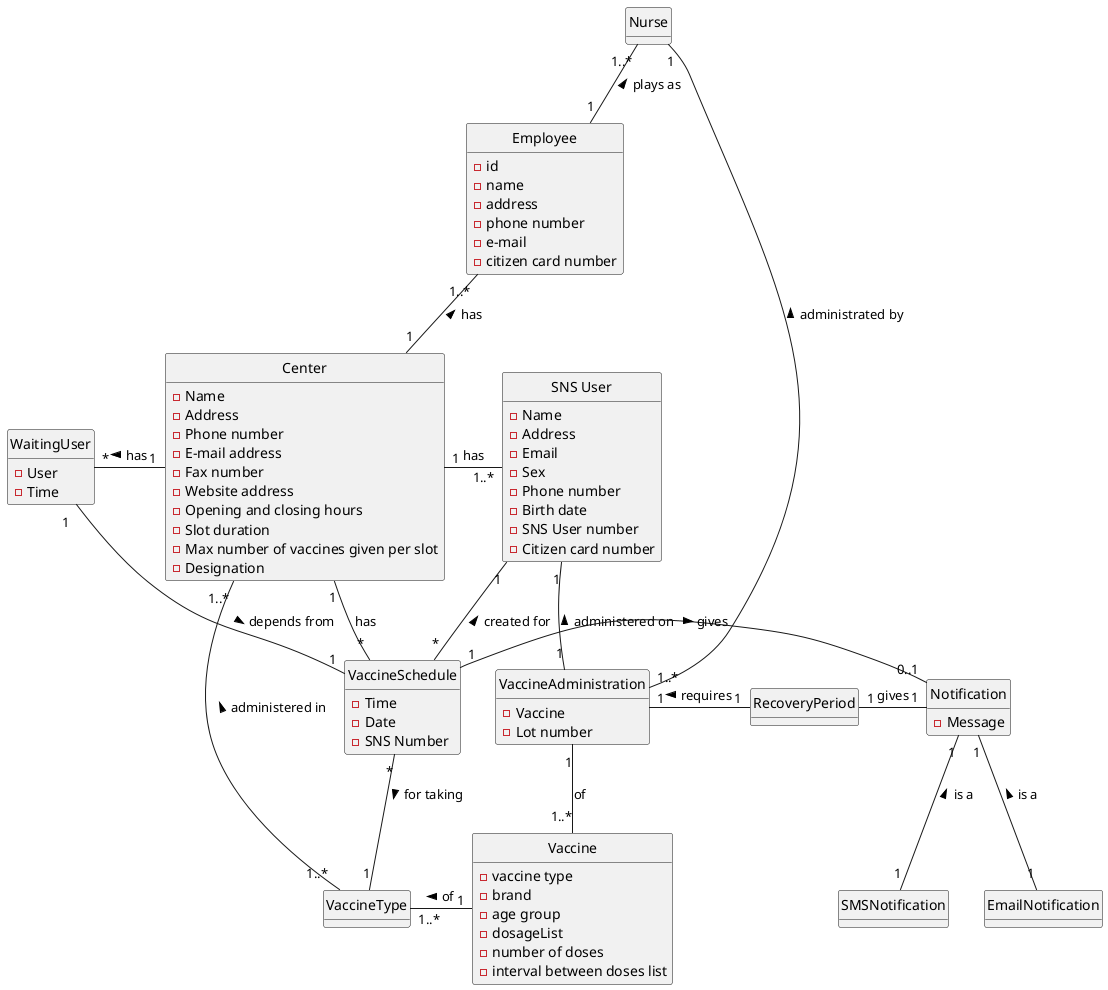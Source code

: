 @startuml
'https://plantuml.com/class-diagram

hide methods
hide circle

class WaitingUser{
-User
-Time
}

class Center{

-Name
-Address
-Phone number
-E-mail address
-Fax number
-Website address
-Opening and closing hours
-Slot duration
-Max number of vaccines given per slot
}

class VaccineSchedule{
- Time
- Date
- SNS Number
}

class Nurse{
}

class "SNS User"{
- Name
- Address
- Email
- Sex
- Phone number
- Birth date
- SNS User number
- Citizen card number
}

class Employee{
-id
-name
-address
-phone number
-e-mail
-citizen card number
}

class Center{
- Designation
}

class VaccineType{
}

class Vaccine{
-vaccine type
-brand
-age group
-dosageList
-number of doses
-interval between doses list
}

class VaccineAdministration{
- Vaccine
- Lot number
}

class Notification{
-Message
}

class EmailNotification{
}

class SMSNotification{
}

class RecoveryPeriod{
}

Nurse"1..*" -- "1"Employee : < plays as
Center"1" -up- "1..*"Employee : > has
Center "1"-left- "*"WaitingUser : > has
WaitingUser"1   "-- "1"VaccineSchedule : > depends from
Center"1"--"*"VaccineSchedule : has
VaccineType"1..*" -left- "1..*"Center : > administered in
Vaccine"1" -left- "1..*"VaccineType : > of
VaccineSchedule"*" -- "1"VaccineType : > for taking
Center"1" -right- "1..*""SNS User" : has
"SNS User" "1" -down- "*"VaccineSchedule : < created for
"SNS User""1" -down- "1"VaccineAdministration : < administered on
VaccineAdministration"1" -down- "1..*"Vaccine : of
Nurse"1" -right- "1..*"VaccineAdministration : < administrated by
Notification"1" -- "1"SMSNotification : < is a
Notification"1" -- "1"EmailNotification : < is a
VaccineSchedule"1" -right- "0..1"Notification : > gives
RecoveryPeriod"1" -right- "1"Notification : gives
RecoveryPeriod"1" -left- "1"VaccineAdministration : > requires

@enduml